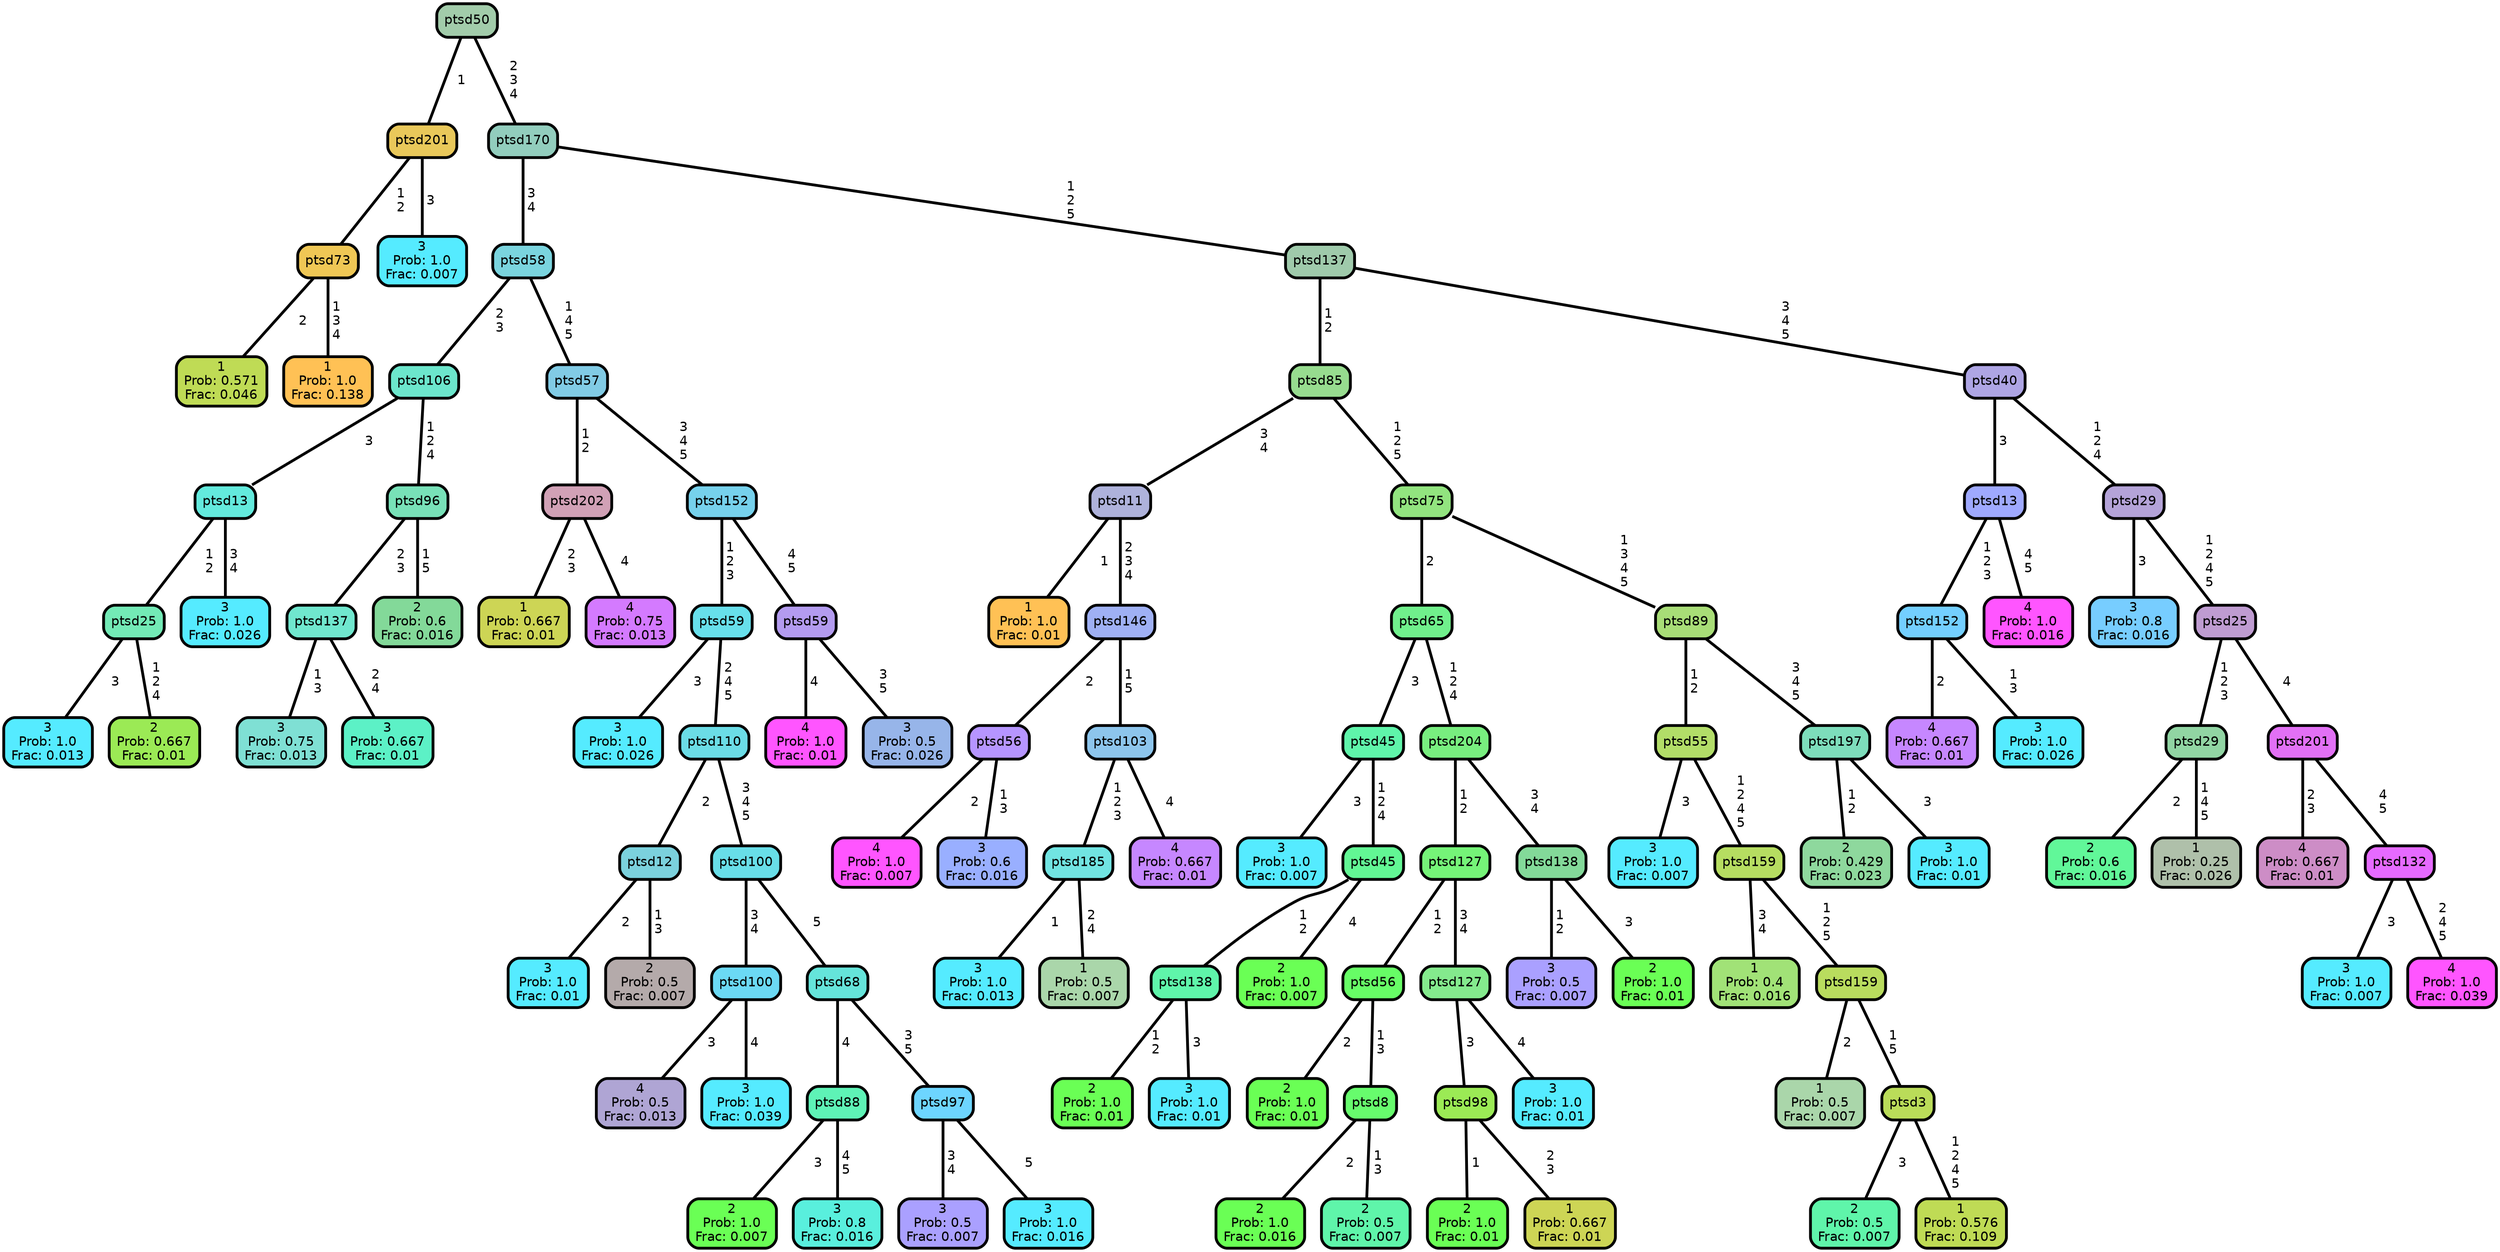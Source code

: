 graph Tree {
node [shape=box, style="filled, rounded",color="black",penwidth="3",fontcolor="black",                 fontname=helvetica] ;
graph [ranksep="0 equally", splines=straight,                 bgcolor=transparent, dpi=60] ;
edge [fontname=helvetica, color=black] ;
0 [label="1
Prob: 0.571
Frac: 0.046", fillcolor="#bfdb55"] ;
1 [label="ptsd73",href=".//ptsd73.svg", fillcolor="#efc755"] ;
2 [label="1
Prob: 1.0
Frac: 0.138", fillcolor="#ffc155"] ;
3 [label="ptsd201",href=".//ptsd201.svg", fillcolor="#e9c85a"] ;
4 [label="3
Prob: 1.0
Frac: 0.007", fillcolor="#55ebff"] ;
5 [label="ptsd50",href=".//ptsd50.svg", fillcolor="#a2ccaa"] ;
6 [label="3
Prob: 1.0
Frac: 0.013", fillcolor="#55ebff"] ;
7 [label="ptsd25",href=".//ptsd25.svg", fillcolor="#73eab6"] ;
8 [label="2
Prob: 0.667
Frac: 0.01", fillcolor="#9bea55"] ;
9 [label="ptsd13",href=".//ptsd13.svg", fillcolor="#63eadd"] ;
10 [label="3
Prob: 1.0
Frac: 0.026", fillcolor="#55ebff"] ;
11 [label="ptsd106",href=".//ptsd106.svg", fillcolor="#6ce6cc"] ;
12 [label="3
Prob: 0.75
Frac: 0.013", fillcolor="#7fe0d4"] ;
13 [label="ptsd137",href=".//ptsd137.svg", fillcolor="#70e7ce"] ;
14 [label="3
Prob: 0.667
Frac: 0.01", fillcolor="#5cf1c6"] ;
15 [label="ptsd96",href=".//ptsd96.svg", fillcolor="#78e1b8"] ;
16 [label="2
Prob: 0.6
Frac: 0.016", fillcolor="#83d999"] ;
17 [label="ptsd58",href=".//ptsd58.svg", fillcolor="#7ad4de"] ;
18 [label="1
Prob: 0.667
Frac: 0.01", fillcolor="#cdd555"] ;
19 [label="ptsd202",href=".//ptsd202.svg", fillcolor="#d1a1b6"] ;
20 [label="4
Prob: 0.75
Frac: 0.013", fillcolor="#d47aff"] ;
21 [label="ptsd57",href=".//ptsd57.svg", fillcolor="#81cbe5"] ;
22 [label="3
Prob: 1.0
Frac: 0.026", fillcolor="#55ebff"] ;
23 [label="ptsd59",href=".//ptsd59.svg", fillcolor="#67dfeb"] ;
24 [label="3
Prob: 1.0
Frac: 0.01", fillcolor="#55ebff"] ;
25 [label="ptsd12",href=".//ptsd12.svg", fillcolor="#7bd1dd"] ;
26 [label="2
Prob: 0.5
Frac: 0.007", fillcolor="#b4aaaa"] ;
27 [label="ptsd110",href=".//ptsd110.svg", fillcolor="#6bdce6"] ;
28 [label="4
Prob: 0.5
Frac: 0.013", fillcolor="#afa5d4"] ;
29 [label="ptsd100",href=".//ptsd100.svg", fillcolor="#6bd9f4"] ;
30 [label="3
Prob: 1.0
Frac: 0.039", fillcolor="#55ebff"] ;
31 [label="ptsd100",href=".//ptsd100.svg", fillcolor="#68dee8"] ;
32 [label="2
Prob: 1.0
Frac: 0.007", fillcolor="#6aff55"] ;
33 [label="ptsd88",href=".//ptsd88.svg", fillcolor="#5ef3b6"] ;
34 [label="3
Prob: 0.8
Frac: 0.016", fillcolor="#59efdd"] ;
35 [label="ptsd68",href=".//ptsd68.svg", fillcolor="#65e4da"] ;
36 [label="3
Prob: 0.5
Frac: 0.007", fillcolor="#aaa0ff"] ;
37 [label="ptsd97",href=".//ptsd97.svg", fillcolor="#6dd5ff"] ;
38 [label="3
Prob: 1.0
Frac: 0.016", fillcolor="#55ebff"] ;
39 [label="ptsd152",href=".//ptsd152.svg", fillcolor="#76d1ec"] ;
40 [label="4
Prob: 1.0
Frac: 0.01", fillcolor="#ff55ff"] ;
41 [label="ptsd59",href=".//ptsd59.svg", fillcolor="#b39bef"] ;
42 [label="3
Prob: 0.5
Frac: 0.026", fillcolor="#97b5e9"] ;
43 [label="ptsd170",href=".//ptsd170.svg", fillcolor="#92cdbd"] ;
44 [label="1
Prob: 1.0
Frac: 0.01", fillcolor="#ffc155"] ;
45 [label="ptsd11",href=".//ptsd11.svg", fillcolor="#aeb2db"] ;
46 [label="4
Prob: 1.0
Frac: 0.007", fillcolor="#ff55ff"] ;
47 [label="ptsd56",href=".//ptsd56.svg", fillcolor="#b695ff"] ;
48 [label="3
Prob: 0.6
Frac: 0.016", fillcolor="#99afff"] ;
49 [label="ptsd146",href=".//ptsd146.svg", fillcolor="#9fb0f4"] ;
50 [label="3
Prob: 1.0
Frac: 0.013", fillcolor="#55ebff"] ;
51 [label="ptsd185",href=".//ptsd185.svg", fillcolor="#71e4e2"] ;
52 [label="1
Prob: 0.5
Frac: 0.007", fillcolor="#aad6aa"] ;
53 [label="ptsd103",href=".//ptsd103.svg", fillcolor="#8dc5ec"] ;
54 [label="4
Prob: 0.667
Frac: 0.01", fillcolor="#c687ff"] ;
55 [label="ptsd85",href=".//ptsd85.svg", fillcolor="#97dc8f"] ;
56 [label="3
Prob: 1.0
Frac: 0.007", fillcolor="#55ebff"] ;
57 [label="ptsd45",href=".//ptsd45.svg", fillcolor="#5ff5aa"] ;
58 [label="2
Prob: 1.0
Frac: 0.01", fillcolor="#6aff55"] ;
59 [label="ptsd138",href=".//ptsd138.svg", fillcolor="#5ff5aa"] ;
60 [label="3
Prob: 1.0
Frac: 0.01", fillcolor="#55ebff"] ;
61 [label="ptsd45",href=".//ptsd45.svg", fillcolor="#62f794"] ;
62 [label="2
Prob: 1.0
Frac: 0.007", fillcolor="#6aff55"] ;
63 [label="ptsd65",href=".//ptsd65.svg", fillcolor="#70f08c"] ;
64 [label="2
Prob: 1.0
Frac: 0.01", fillcolor="#6aff55"] ;
65 [label="ptsd56",href=".//ptsd56.svg", fillcolor="#67fd66"] ;
66 [label="2
Prob: 1.0
Frac: 0.016", fillcolor="#6aff55"] ;
67 [label="ptsd8",href=".//ptsd8.svg", fillcolor="#67fc6d"] ;
68 [label="2
Prob: 0.5
Frac: 0.007", fillcolor="#5ff5aa"] ;
69 [label="ptsd127",href=".//ptsd127.svg", fillcolor="#75f478"] ;
70 [label="2
Prob: 1.0
Frac: 0.01", fillcolor="#6aff55"] ;
71 [label="ptsd98",href=".//ptsd98.svg", fillcolor="#9bea55"] ;
72 [label="1
Prob: 0.667
Frac: 0.01", fillcolor="#cdd555"] ;
73 [label="ptsd127",href=".//ptsd127.svg", fillcolor="#84ea8d"] ;
74 [label="3
Prob: 1.0
Frac: 0.01", fillcolor="#55ebff"] ;
75 [label="ptsd204",href=".//ptsd204.svg", fillcolor="#78ee7f"] ;
76 [label="3
Prob: 0.5
Frac: 0.007", fillcolor="#aaa0ff"] ;
77 [label="ptsd138",href=".//ptsd138.svg", fillcolor="#83d999"] ;
78 [label="2
Prob: 1.0
Frac: 0.01", fillcolor="#6aff55"] ;
79 [label="ptsd75",href=".//ptsd75.svg", fillcolor="#92e47f"] ;
80 [label="3
Prob: 1.0
Frac: 0.007", fillcolor="#55ebff"] ;
81 [label="ptsd55",href=".//ptsd55.svg", fillcolor="#b2dd68"] ;
82 [label="1
Prob: 0.4
Frac: 0.016", fillcolor="#a1e277"] ;
83 [label="ptsd159",href=".//ptsd159.svg", fillcolor="#b6dd61"] ;
84 [label="1
Prob: 0.5
Frac: 0.007", fillcolor="#aad6aa"] ;
85 [label="ptsd159",href=".//ptsd159.svg", fillcolor="#b9dc5e"] ;
86 [label="2
Prob: 0.5
Frac: 0.007", fillcolor="#5ff5aa"] ;
87 [label="ptsd3",href=".//ptsd3.svg", fillcolor="#badc59"] ;
88 [label="1
Prob: 0.576
Frac: 0.109", fillcolor="#bfdb55"] ;
89 [label="ptsd89",href=".//ptsd89.svg", fillcolor="#a8dd77"] ;
90 [label="2
Prob: 0.429
Frac: 0.023", fillcolor="#8ed89d"] ;
91 [label="ptsd197",href=".//ptsd197.svg", fillcolor="#7dddbb"] ;
92 [label="3
Prob: 1.0
Frac: 0.01", fillcolor="#55ebff"] ;
93 [label="ptsd137",href=".//ptsd137.svg", fillcolor="#9fcaab"] ;
94 [label="4
Prob: 0.667
Frac: 0.01", fillcolor="#c687ff"] ;
95 [label="ptsd152",href=".//ptsd152.svg", fillcolor="#73cfff"] ;
96 [label="3
Prob: 1.0
Frac: 0.026", fillcolor="#55ebff"] ;
97 [label="ptsd13",href=".//ptsd13.svg", fillcolor="#9fa9ff"] ;
98 [label="4
Prob: 1.0
Frac: 0.016", fillcolor="#ff55ff"] ;
99 [label="ptsd40",href=".//ptsd40.svg", fillcolor="#aea5e4"] ;
100 [label="3
Prob: 0.8
Frac: 0.016", fillcolor="#77cdff"] ;
101 [label="ptsd29",href=".//ptsd29.svg", fillcolor="#b4a3d8"] ;
102 [label="2
Prob: 0.6
Frac: 0.016", fillcolor="#61f799"] ;
103 [label="ptsd29",href=".//ptsd29.svg", fillcolor="#91d5a3"] ;
104 [label="1
Prob: 0.25
Frac: 0.026", fillcolor="#afc0aa"] ;
105 [label="ptsd25",href=".//ptsd25.svg", fillcolor="#bf9cd1"] ;
106 [label="4
Prob: 0.667
Frac: 0.01", fillcolor="#cd8dc6"] ;
107 [label="ptsd201",href=".//ptsd201.svg", fillcolor="#e270f5"] ;
108 [label="3
Prob: 1.0
Frac: 0.007", fillcolor="#55ebff"] ;
109 [label="ptsd132",href=".//ptsd132.svg", fillcolor="#e66aff"] ;
110 [label="4
Prob: 1.0
Frac: 0.039", fillcolor="#ff55ff"] ;
1 -- 0 [label=" 2",penwidth=3] ;
1 -- 2 [label=" 1\n 3\n 4",penwidth=3] ;
3 -- 1 [label=" 1\n 2",penwidth=3] ;
3 -- 4 [label=" 3",penwidth=3] ;
5 -- 3 [label=" 1",penwidth=3] ;
5 -- 43 [label=" 2\n 3\n 4",penwidth=3] ;
7 -- 6 [label=" 3",penwidth=3] ;
7 -- 8 [label=" 1\n 2\n 4",penwidth=3] ;
9 -- 7 [label=" 1\n 2",penwidth=3] ;
9 -- 10 [label=" 3\n 4",penwidth=3] ;
11 -- 9 [label=" 3",penwidth=3] ;
11 -- 15 [label=" 1\n 2\n 4",penwidth=3] ;
13 -- 12 [label=" 1\n 3",penwidth=3] ;
13 -- 14 [label=" 2\n 4",penwidth=3] ;
15 -- 13 [label=" 2\n 3",penwidth=3] ;
15 -- 16 [label=" 1\n 5",penwidth=3] ;
17 -- 11 [label=" 2\n 3",penwidth=3] ;
17 -- 21 [label=" 1\n 4\n 5",penwidth=3] ;
19 -- 18 [label=" 2\n 3",penwidth=3] ;
19 -- 20 [label=" 4",penwidth=3] ;
21 -- 19 [label=" 1\n 2",penwidth=3] ;
21 -- 39 [label=" 3\n 4\n 5",penwidth=3] ;
23 -- 22 [label=" 3",penwidth=3] ;
23 -- 27 [label=" 2\n 4\n 5",penwidth=3] ;
25 -- 24 [label=" 2",penwidth=3] ;
25 -- 26 [label=" 1\n 3",penwidth=3] ;
27 -- 25 [label=" 2",penwidth=3] ;
27 -- 31 [label=" 3\n 4\n 5",penwidth=3] ;
29 -- 28 [label=" 3",penwidth=3] ;
29 -- 30 [label=" 4",penwidth=3] ;
31 -- 29 [label=" 3\n 4",penwidth=3] ;
31 -- 35 [label=" 5",penwidth=3] ;
33 -- 32 [label=" 3",penwidth=3] ;
33 -- 34 [label=" 4\n 5",penwidth=3] ;
35 -- 33 [label=" 4",penwidth=3] ;
35 -- 37 [label=" 3\n 5",penwidth=3] ;
37 -- 36 [label=" 3\n 4",penwidth=3] ;
37 -- 38 [label=" 5",penwidth=3] ;
39 -- 23 [label=" 1\n 2\n 3",penwidth=3] ;
39 -- 41 [label=" 4\n 5",penwidth=3] ;
41 -- 40 [label=" 4",penwidth=3] ;
41 -- 42 [label=" 3\n 5",penwidth=3] ;
43 -- 17 [label=" 3\n 4",penwidth=3] ;
43 -- 93 [label=" 1\n 2\n 5",penwidth=3] ;
45 -- 44 [label=" 1",penwidth=3] ;
45 -- 49 [label=" 2\n 3\n 4",penwidth=3] ;
47 -- 46 [label=" 2",penwidth=3] ;
47 -- 48 [label=" 1\n 3",penwidth=3] ;
49 -- 47 [label=" 2",penwidth=3] ;
49 -- 53 [label=" 1\n 5",penwidth=3] ;
51 -- 50 [label=" 1",penwidth=3] ;
51 -- 52 [label=" 2\n 4",penwidth=3] ;
53 -- 51 [label=" 1\n 2\n 3",penwidth=3] ;
53 -- 54 [label=" 4",penwidth=3] ;
55 -- 45 [label=" 3\n 4",penwidth=3] ;
55 -- 79 [label=" 1\n 2\n 5",penwidth=3] ;
57 -- 56 [label=" 3",penwidth=3] ;
57 -- 61 [label=" 1\n 2\n 4",penwidth=3] ;
59 -- 58 [label=" 1\n 2",penwidth=3] ;
59 -- 60 [label=" 3",penwidth=3] ;
61 -- 59 [label=" 1\n 2",penwidth=3] ;
61 -- 62 [label=" 4",penwidth=3] ;
63 -- 57 [label=" 3",penwidth=3] ;
63 -- 75 [label=" 1\n 2\n 4",penwidth=3] ;
65 -- 64 [label=" 2",penwidth=3] ;
65 -- 67 [label=" 1\n 3",penwidth=3] ;
67 -- 66 [label=" 2",penwidth=3] ;
67 -- 68 [label=" 1\n 3",penwidth=3] ;
69 -- 65 [label=" 1\n 2",penwidth=3] ;
69 -- 73 [label=" 3\n 4",penwidth=3] ;
71 -- 70 [label=" 1",penwidth=3] ;
71 -- 72 [label=" 2\n 3",penwidth=3] ;
73 -- 71 [label=" 3",penwidth=3] ;
73 -- 74 [label=" 4",penwidth=3] ;
75 -- 69 [label=" 1\n 2",penwidth=3] ;
75 -- 77 [label=" 3\n 4",penwidth=3] ;
77 -- 76 [label=" 1\n 2",penwidth=3] ;
77 -- 78 [label=" 3",penwidth=3] ;
79 -- 63 [label=" 2",penwidth=3] ;
79 -- 89 [label=" 1\n 3\n 4\n 5",penwidth=3] ;
81 -- 80 [label=" 3",penwidth=3] ;
81 -- 83 [label=" 1\n 2\n 4\n 5",penwidth=3] ;
83 -- 82 [label=" 3\n 4",penwidth=3] ;
83 -- 85 [label=" 1\n 2\n 5",penwidth=3] ;
85 -- 84 [label=" 2",penwidth=3] ;
85 -- 87 [label=" 1\n 5",penwidth=3] ;
87 -- 86 [label=" 3",penwidth=3] ;
87 -- 88 [label=" 1\n 2\n 4\n 5",penwidth=3] ;
89 -- 81 [label=" 1\n 2",penwidth=3] ;
89 -- 91 [label=" 3\n 4\n 5",penwidth=3] ;
91 -- 90 [label=" 1\n 2",penwidth=3] ;
91 -- 92 [label=" 3",penwidth=3] ;
93 -- 55 [label=" 1\n 2",penwidth=3] ;
93 -- 99 [label=" 3\n 4\n 5",penwidth=3] ;
95 -- 94 [label=" 2",penwidth=3] ;
95 -- 96 [label=" 1\n 3",penwidth=3] ;
97 -- 95 [label=" 1\n 2\n 3",penwidth=3] ;
97 -- 98 [label=" 4\n 5",penwidth=3] ;
99 -- 97 [label=" 3",penwidth=3] ;
99 -- 101 [label=" 1\n 2\n 4",penwidth=3] ;
101 -- 100 [label=" 3",penwidth=3] ;
101 -- 105 [label=" 1\n 2\n 4\n 5",penwidth=3] ;
103 -- 102 [label=" 2",penwidth=3] ;
103 -- 104 [label=" 1\n 4\n 5",penwidth=3] ;
105 -- 103 [label=" 1\n 2\n 3",penwidth=3] ;
105 -- 107 [label=" 4",penwidth=3] ;
107 -- 106 [label=" 2\n 3",penwidth=3] ;
107 -- 109 [label=" 4\n 5",penwidth=3] ;
109 -- 108 [label=" 3",penwidth=3] ;
109 -- 110 [label=" 2\n 4\n 5",penwidth=3] ;
{rank = same;}}